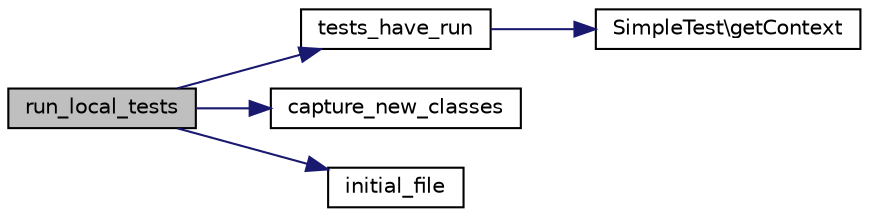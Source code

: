 digraph "run_local_tests"
{
  edge [fontname="Helvetica",fontsize="10",labelfontname="Helvetica",labelfontsize="10"];
  node [fontname="Helvetica",fontsize="10",shape=record];
  rankdir="LR";
  Node1 [label="run_local_tests",height=0.2,width=0.4,color="black", fillcolor="grey75", style="filled" fontcolor="black"];
  Node1 -> Node2 [color="midnightblue",fontsize="10",style="solid",fontname="Helvetica"];
  Node2 [label="tests_have_run",height=0.2,width=0.4,color="black", fillcolor="white", style="filled",URL="$autorun_8php.html#a98d395a4e972ae76177c84b745d270c9"];
  Node2 -> Node3 [color="midnightblue",fontsize="10",style="solid",fontname="Helvetica"];
  Node3 [label="SimpleTest\\getContext",height=0.2,width=0.4,color="black", fillcolor="white", style="filled",URL="$class_simple_test.html#aa3fe42ba4c6ff4bf9fe17a836d6b593f"];
  Node1 -> Node4 [color="midnightblue",fontsize="10",style="solid",fontname="Helvetica"];
  Node4 [label="capture_new_classes",height=0.2,width=0.4,color="black", fillcolor="white", style="filled",URL="$autorun_8php.html#a88dea67d2be2b08195a6476358893f0a"];
  Node1 -> Node5 [color="midnightblue",fontsize="10",style="solid",fontname="Helvetica"];
  Node5 [label="initial_file",height=0.2,width=0.4,color="black", fillcolor="white", style="filled",URL="$autorun_8php.html#a769e126758faa32f19d71ac470563969"];
}
